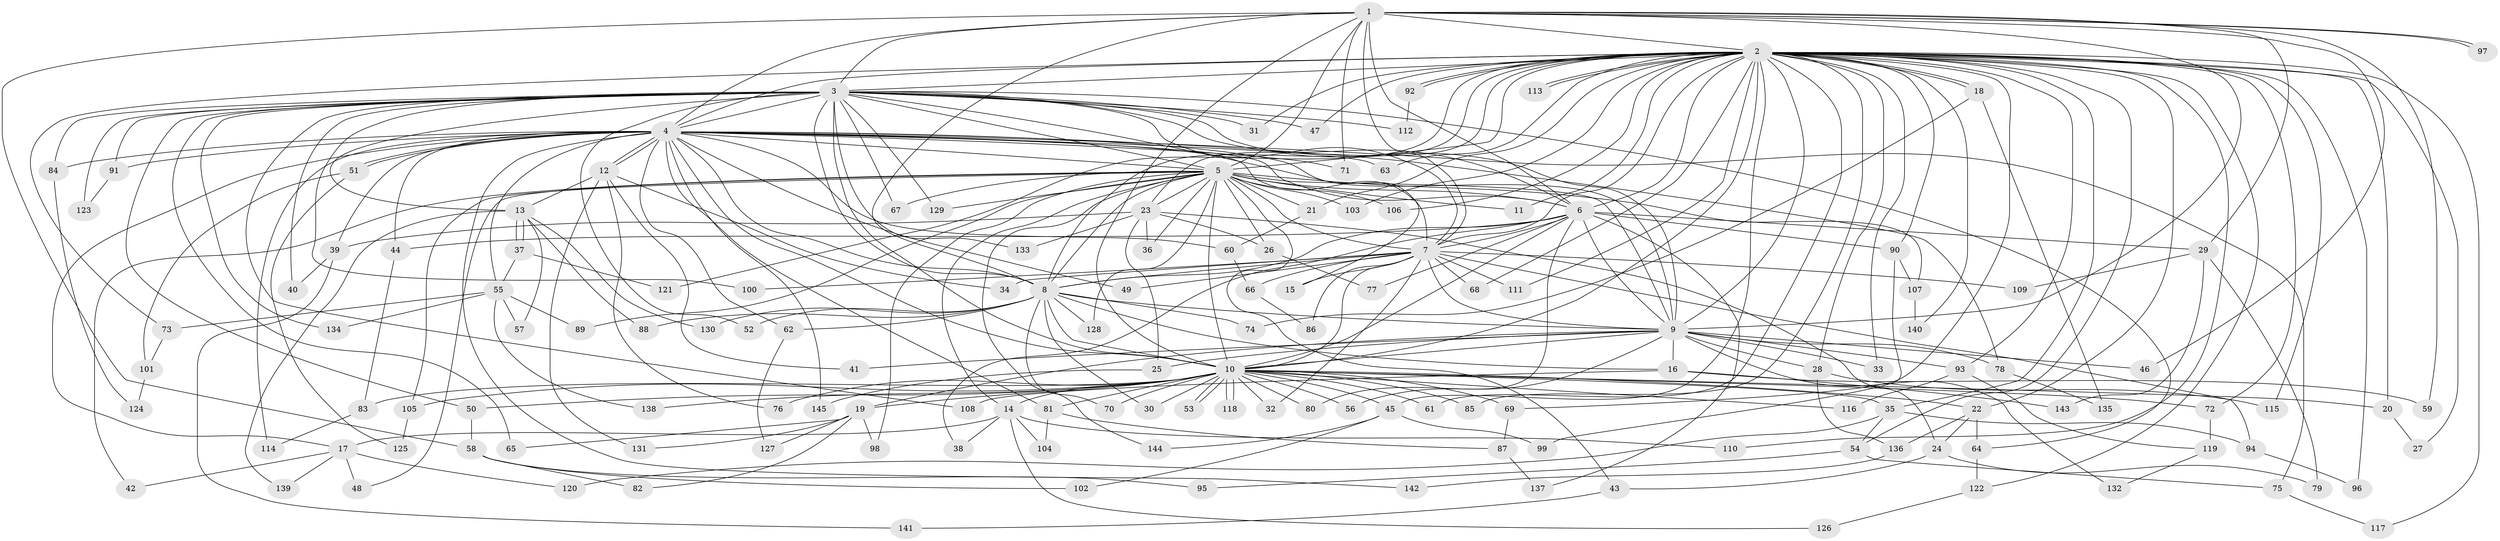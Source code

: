 // Generated by graph-tools (version 1.1) at 2025/46/03/09/25 04:46:20]
// undirected, 145 vertices, 315 edges
graph export_dot {
graph [start="1"]
  node [color=gray90,style=filled];
  1;
  2;
  3;
  4;
  5;
  6;
  7;
  8;
  9;
  10;
  11;
  12;
  13;
  14;
  15;
  16;
  17;
  18;
  19;
  20;
  21;
  22;
  23;
  24;
  25;
  26;
  27;
  28;
  29;
  30;
  31;
  32;
  33;
  34;
  35;
  36;
  37;
  38;
  39;
  40;
  41;
  42;
  43;
  44;
  45;
  46;
  47;
  48;
  49;
  50;
  51;
  52;
  53;
  54;
  55;
  56;
  57;
  58;
  59;
  60;
  61;
  62;
  63;
  64;
  65;
  66;
  67;
  68;
  69;
  70;
  71;
  72;
  73;
  74;
  75;
  76;
  77;
  78;
  79;
  80;
  81;
  82;
  83;
  84;
  85;
  86;
  87;
  88;
  89;
  90;
  91;
  92;
  93;
  94;
  95;
  96;
  97;
  98;
  99;
  100;
  101;
  102;
  103;
  104;
  105;
  106;
  107;
  108;
  109;
  110;
  111;
  112;
  113;
  114;
  115;
  116;
  117;
  118;
  119;
  120;
  121;
  122;
  123;
  124;
  125;
  126;
  127;
  128;
  129;
  130;
  131;
  132;
  133;
  134;
  135;
  136;
  137;
  138;
  139;
  140;
  141;
  142;
  143;
  144;
  145;
  1 -- 2;
  1 -- 3;
  1 -- 4;
  1 -- 5;
  1 -- 6;
  1 -- 7;
  1 -- 8;
  1 -- 9;
  1 -- 10;
  1 -- 29;
  1 -- 46;
  1 -- 58;
  1 -- 59;
  1 -- 71;
  1 -- 97;
  1 -- 97;
  2 -- 3;
  2 -- 4;
  2 -- 5;
  2 -- 6;
  2 -- 7;
  2 -- 8;
  2 -- 9;
  2 -- 10;
  2 -- 11;
  2 -- 18;
  2 -- 18;
  2 -- 20;
  2 -- 21;
  2 -- 22;
  2 -- 23;
  2 -- 27;
  2 -- 28;
  2 -- 31;
  2 -- 33;
  2 -- 35;
  2 -- 45;
  2 -- 47;
  2 -- 54;
  2 -- 61;
  2 -- 63;
  2 -- 68;
  2 -- 69;
  2 -- 72;
  2 -- 73;
  2 -- 85;
  2 -- 90;
  2 -- 92;
  2 -- 92;
  2 -- 93;
  2 -- 96;
  2 -- 103;
  2 -- 106;
  2 -- 110;
  2 -- 111;
  2 -- 113;
  2 -- 113;
  2 -- 115;
  2 -- 117;
  2 -- 121;
  2 -- 122;
  2 -- 140;
  3 -- 4;
  3 -- 5;
  3 -- 6;
  3 -- 7;
  3 -- 8;
  3 -- 9;
  3 -- 10;
  3 -- 13;
  3 -- 15;
  3 -- 31;
  3 -- 40;
  3 -- 47;
  3 -- 50;
  3 -- 52;
  3 -- 64;
  3 -- 65;
  3 -- 67;
  3 -- 84;
  3 -- 91;
  3 -- 100;
  3 -- 108;
  3 -- 112;
  3 -- 123;
  3 -- 129;
  3 -- 133;
  3 -- 134;
  4 -- 5;
  4 -- 6;
  4 -- 7;
  4 -- 8;
  4 -- 9;
  4 -- 10;
  4 -- 12;
  4 -- 12;
  4 -- 17;
  4 -- 39;
  4 -- 44;
  4 -- 49;
  4 -- 51;
  4 -- 51;
  4 -- 55;
  4 -- 60;
  4 -- 62;
  4 -- 63;
  4 -- 71;
  4 -- 75;
  4 -- 78;
  4 -- 81;
  4 -- 84;
  4 -- 91;
  4 -- 114;
  4 -- 142;
  4 -- 145;
  5 -- 6;
  5 -- 7;
  5 -- 8;
  5 -- 9;
  5 -- 10;
  5 -- 11;
  5 -- 14;
  5 -- 21;
  5 -- 23;
  5 -- 26;
  5 -- 36;
  5 -- 42;
  5 -- 43;
  5 -- 48;
  5 -- 67;
  5 -- 89;
  5 -- 98;
  5 -- 103;
  5 -- 105;
  5 -- 106;
  5 -- 107;
  5 -- 128;
  5 -- 129;
  5 -- 144;
  6 -- 7;
  6 -- 8;
  6 -- 9;
  6 -- 10;
  6 -- 29;
  6 -- 38;
  6 -- 44;
  6 -- 77;
  6 -- 80;
  6 -- 90;
  6 -- 137;
  7 -- 8;
  7 -- 9;
  7 -- 10;
  7 -- 15;
  7 -- 32;
  7 -- 34;
  7 -- 49;
  7 -- 66;
  7 -- 68;
  7 -- 86;
  7 -- 94;
  7 -- 100;
  7 -- 109;
  7 -- 111;
  8 -- 9;
  8 -- 10;
  8 -- 16;
  8 -- 30;
  8 -- 52;
  8 -- 62;
  8 -- 70;
  8 -- 74;
  8 -- 88;
  8 -- 128;
  8 -- 130;
  9 -- 10;
  9 -- 16;
  9 -- 19;
  9 -- 25;
  9 -- 28;
  9 -- 33;
  9 -- 41;
  9 -- 46;
  9 -- 56;
  9 -- 78;
  9 -- 93;
  9 -- 132;
  10 -- 14;
  10 -- 19;
  10 -- 20;
  10 -- 22;
  10 -- 30;
  10 -- 32;
  10 -- 35;
  10 -- 45;
  10 -- 50;
  10 -- 53;
  10 -- 53;
  10 -- 56;
  10 -- 61;
  10 -- 69;
  10 -- 70;
  10 -- 72;
  10 -- 76;
  10 -- 80;
  10 -- 81;
  10 -- 83;
  10 -- 85;
  10 -- 105;
  10 -- 116;
  10 -- 118;
  10 -- 118;
  10 -- 138;
  12 -- 13;
  12 -- 34;
  12 -- 41;
  12 -- 76;
  12 -- 131;
  13 -- 37;
  13 -- 37;
  13 -- 57;
  13 -- 88;
  13 -- 130;
  13 -- 139;
  14 -- 17;
  14 -- 38;
  14 -- 104;
  14 -- 110;
  14 -- 126;
  16 -- 59;
  16 -- 108;
  16 -- 143;
  17 -- 42;
  17 -- 48;
  17 -- 120;
  17 -- 139;
  18 -- 74;
  18 -- 135;
  19 -- 65;
  19 -- 82;
  19 -- 98;
  19 -- 127;
  19 -- 131;
  20 -- 27;
  21 -- 60;
  22 -- 24;
  22 -- 64;
  22 -- 136;
  23 -- 24;
  23 -- 25;
  23 -- 26;
  23 -- 36;
  23 -- 39;
  23 -- 133;
  24 -- 43;
  24 -- 79;
  25 -- 145;
  26 -- 77;
  28 -- 115;
  28 -- 136;
  29 -- 79;
  29 -- 109;
  29 -- 143;
  35 -- 54;
  35 -- 94;
  35 -- 120;
  37 -- 55;
  37 -- 121;
  39 -- 40;
  39 -- 141;
  43 -- 141;
  44 -- 83;
  45 -- 99;
  45 -- 102;
  45 -- 144;
  50 -- 58;
  51 -- 101;
  51 -- 125;
  54 -- 75;
  54 -- 95;
  55 -- 57;
  55 -- 73;
  55 -- 89;
  55 -- 134;
  55 -- 138;
  58 -- 82;
  58 -- 95;
  58 -- 102;
  60 -- 66;
  62 -- 127;
  64 -- 122;
  66 -- 86;
  69 -- 87;
  72 -- 119;
  73 -- 101;
  75 -- 117;
  78 -- 135;
  81 -- 87;
  81 -- 104;
  83 -- 114;
  84 -- 124;
  87 -- 137;
  90 -- 99;
  90 -- 107;
  91 -- 123;
  92 -- 112;
  93 -- 116;
  93 -- 119;
  94 -- 96;
  101 -- 124;
  105 -- 125;
  107 -- 140;
  119 -- 132;
  122 -- 126;
  136 -- 142;
}
